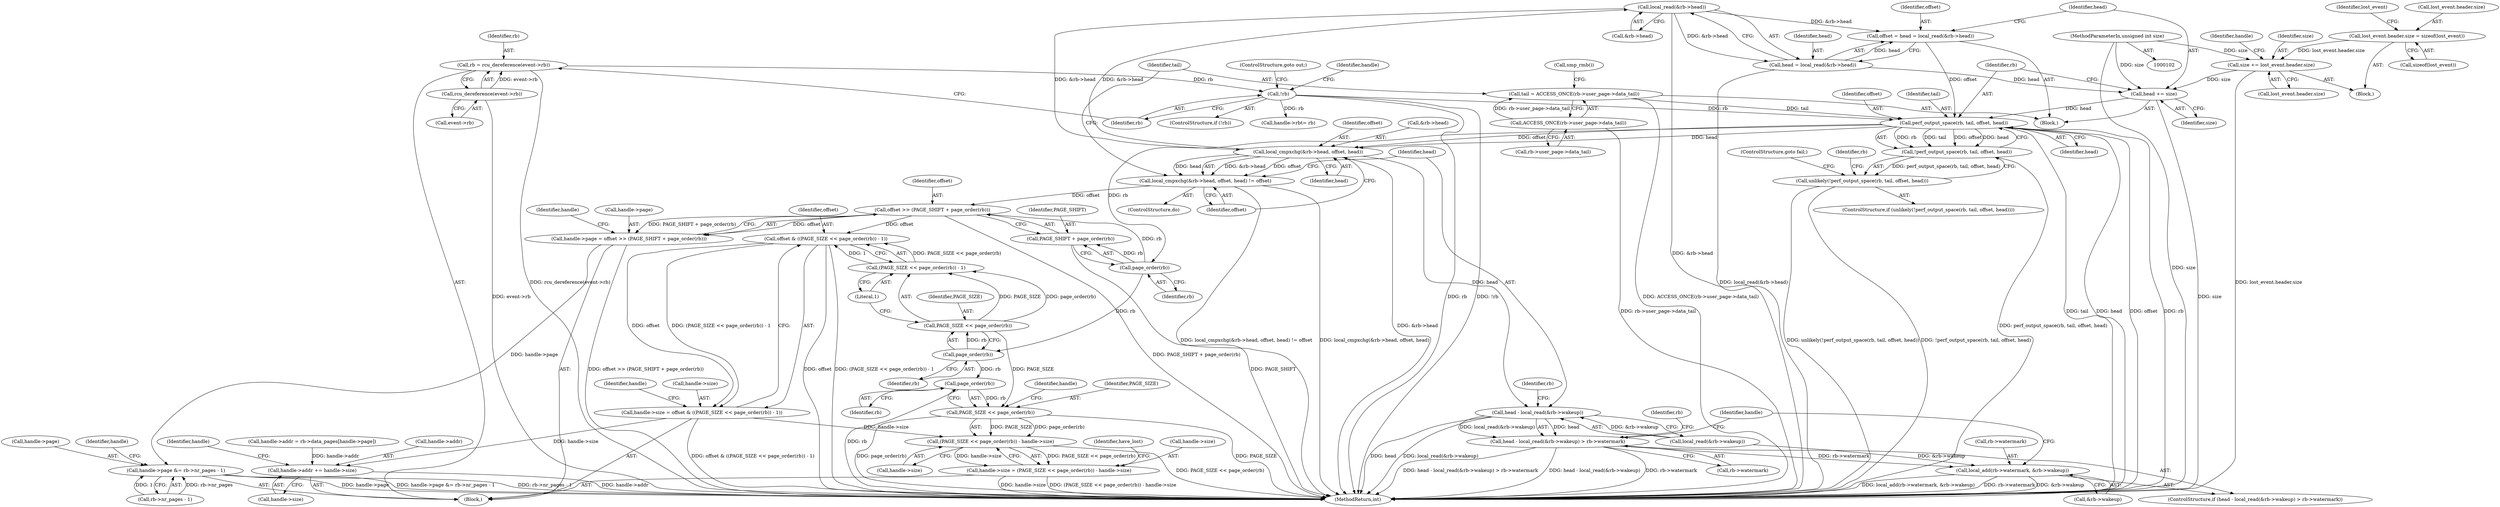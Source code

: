 digraph "0_linux_a8b0ca17b80e92faab46ee7179ba9e99ccb61233_68@API" {
"1000212" [label="(Call,local_read(&rb->head))"];
"1000230" [label="(Call,local_cmpxchg(&rb->head, offset, head))"];
"1000212" [label="(Call,local_read(&rb->head))"];
"1000223" [label="(Call,perf_output_space(rb, tail, offset, head))"];
"1000133" [label="(Call,!rb)"];
"1000126" [label="(Call,rb = rcu_dereference(event->rb))"];
"1000128" [label="(Call,rcu_dereference(event->rb))"];
"1000199" [label="(Call,tail = ACCESS_ONCE(rb->user_page->data_tail))"];
"1000201" [label="(Call,ACCESS_ONCE(rb->user_page->data_tail))"];
"1000208" [label="(Call,offset = head = local_read(&rb->head))"];
"1000210" [label="(Call,head = local_read(&rb->head))"];
"1000217" [label="(Call,head += size)"];
"1000188" [label="(Call,size += lost_event.header.size)"];
"1000172" [label="(Call,lost_event.header.size = sizeof(lost_event))"];
"1000105" [label="(MethodParameterIn,unsigned int size)"];
"1000222" [label="(Call,!perf_output_space(rb, tail, offset, head))"];
"1000221" [label="(Call,unlikely(!perf_output_space(rb, tail, offset, head)))"];
"1000229" [label="(Call,local_cmpxchg(&rb->head, offset, head) != offset)"];
"1000262" [label="(Call,offset >> (PAGE_SHIFT + page_order(rb)))"];
"1000258" [label="(Call,handle->page = offset >> (PAGE_SHIFT + page_order(rb)))"];
"1000268" [label="(Call,handle->page &= rb->nr_pages - 1)"];
"1000281" [label="(Call,offset & ((PAGE_SIZE << page_order(rb)) - 1))"];
"1000277" [label="(Call,handle->size = offset & ((PAGE_SIZE << page_order(rb)) - 1))"];
"1000300" [label="(Call,handle->addr += handle->size)"];
"1000311" [label="(Call,(PAGE_SIZE << page_order(rb)) - handle->size)"];
"1000307" [label="(Call,handle->size = (PAGE_SIZE << page_order(rb)) - handle->size)"];
"1000240" [label="(Call,head - local_read(&rb->wakeup))"];
"1000239" [label="(Call,head - local_read(&rb->wakeup) > rb->watermark)"];
"1000250" [label="(Call,local_add(rb->watermark, &rb->wakeup))"];
"1000266" [label="(Call,page_order(rb))"];
"1000264" [label="(Call,PAGE_SHIFT + page_order(rb))"];
"1000286" [label="(Call,page_order(rb))"];
"1000284" [label="(Call,PAGE_SIZE << page_order(rb))"];
"1000283" [label="(Call,(PAGE_SIZE << page_order(rb)) - 1)"];
"1000312" [label="(Call,PAGE_SIZE << page_order(rb))"];
"1000314" [label="(Call,page_order(rb))"];
"1000281" [label="(Call,offset & ((PAGE_SIZE << page_order(rb)) - 1))"];
"1000222" [label="(Call,!perf_output_space(rb, tail, offset, head))"];
"1000188" [label="(Call,size += lost_event.header.size)"];
"1000312" [label="(Call,PAGE_SIZE << page_order(rb))"];
"1000240" [label="(Call,head - local_read(&rb->wakeup))"];
"1000183" [label="(Identifier,lost_event)"];
"1000266" [label="(Call,page_order(rb))"];
"1000262" [label="(Call,offset >> (PAGE_SHIFT + page_order(rb)))"];
"1000219" [label="(Identifier,size)"];
"1000199" [label="(Call,tail = ACCESS_ONCE(rb->user_page->data_tail))"];
"1000291" [label="(Identifier,handle)"];
"1000285" [label="(Identifier,PAGE_SIZE)"];
"1000235" [label="(Identifier,offset)"];
"1000105" [label="(MethodParameterIn,unsigned int size)"];
"1000231" [label="(Call,&rb->head)"];
"1000208" [label="(Call,offset = head = local_read(&rb->head))"];
"1000300" [label="(Call,handle->addr += handle->size)"];
"1000270" [label="(Identifier,handle)"];
"1000133" [label="(Call,!rb)"];
"1000309" [label="(Identifier,handle)"];
"1000134" [label="(Identifier,rb)"];
"1000202" [label="(Call,rb->user_page->data_tail)"];
"1000128" [label="(Call,rcu_dereference(event->rb))"];
"1000227" [label="(Identifier,head)"];
"1000287" [label="(Identifier,rb)"];
"1000172" [label="(Call,lost_event.header.size = sizeof(lost_event))"];
"1000311" [label="(Call,(PAGE_SIZE << page_order(rb)) - handle->size)"];
"1000211" [label="(Identifier,head)"];
"1000230" [label="(Call,local_cmpxchg(&rb->head, offset, head))"];
"1000250" [label="(Call,local_add(rb->watermark, &rb->wakeup))"];
"1000132" [label="(ControlStructure,if (!rb))"];
"1000304" [label="(Call,handle->size)"];
"1000314" [label="(Call,page_order(rb))"];
"1000258" [label="(Call,handle->page = offset >> (PAGE_SHIFT + page_order(rb)))"];
"1000282" [label="(Identifier,offset)"];
"1000127" [label="(Identifier,rb)"];
"1000263" [label="(Identifier,offset)"];
"1000241" [label="(Identifier,head)"];
"1000269" [label="(Call,handle->page)"];
"1000239" [label="(Call,head - local_read(&rb->wakeup) > rb->watermark)"];
"1000286" [label="(Call,page_order(rb))"];
"1000200" [label="(Identifier,tail)"];
"1000320" [label="(Identifier,have_lost)"];
"1000316" [label="(Call,handle->size)"];
"1000289" [label="(Call,handle->addr = rb->data_pages[handle->page])"];
"1000223" [label="(Call,perf_output_space(rb, tail, offset, head))"];
"1000217" [label="(Call,head += size)"];
"1000135" [label="(ControlStructure,goto out;)"];
"1000108" [label="(Block,)"];
"1000308" [label="(Call,handle->size)"];
"1000171" [label="(Block,)"];
"1000267" [label="(Identifier,rb)"];
"1000288" [label="(Literal,1)"];
"1000317" [label="(Identifier,handle)"];
"1000284" [label="(Call,PAGE_SIZE << page_order(rb))"];
"1000242" [label="(Call,local_read(&rb->wakeup))"];
"1000233" [label="(Identifier,rb)"];
"1000238" [label="(ControlStructure,if (head - local_read(&rb->wakeup) > rb->watermark))"];
"1000190" [label="(Call,lost_event.header.size)"];
"1000248" [label="(Identifier,rb)"];
"1000254" [label="(Call,&rb->wakeup)"];
"1000301" [label="(Call,handle->addr)"];
"1000129" [label="(Call,event->rb)"];
"1000178" [label="(Call,sizeof(lost_event))"];
"1000138" [label="(Identifier,handle)"];
"1000272" [label="(Call,rb->nr_pages - 1)"];
"1000251" [label="(Call,rb->watermark)"];
"1000226" [label="(Identifier,offset)"];
"1000283" [label="(Call,(PAGE_SIZE << page_order(rb)) - 1)"];
"1000210" [label="(Call,head = local_read(&rb->head))"];
"1000236" [label="(Identifier,head)"];
"1000264" [label="(Call,PAGE_SHIFT + page_order(rb))"];
"1000278" [label="(Call,handle->size)"];
"1000201" [label="(Call,ACCESS_ONCE(rb->user_page->data_tail))"];
"1000268" [label="(Call,handle->page &= rb->nr_pages - 1)"];
"1000307" [label="(Call,handle->size = (PAGE_SIZE << page_order(rb)) - handle->size)"];
"1000265" [label="(Identifier,PAGE_SHIFT)"];
"1000220" [label="(ControlStructure,if (unlikely(!perf_output_space(rb, tail, offset, head))))"];
"1000197" [label="(ControlStructure,do)"];
"1000313" [label="(Identifier,PAGE_SIZE)"];
"1000209" [label="(Identifier,offset)"];
"1000136" [label="(Call,handle->rb\t= rb)"];
"1000252" [label="(Identifier,rb)"];
"1000212" [label="(Call,local_read(&rb->head))"];
"1000126" [label="(Call,rb = rcu_dereference(event->rb))"];
"1000218" [label="(Identifier,head)"];
"1000207" [label="(Call,smp_rmb())"];
"1000221" [label="(Call,unlikely(!perf_output_space(rb, tail, offset, head)))"];
"1000315" [label="(Identifier,rb)"];
"1000229" [label="(Call,local_cmpxchg(&rb->head, offset, head) != offset)"];
"1000237" [label="(Identifier,offset)"];
"1000196" [label="(Identifier,handle)"];
"1000228" [label="(ControlStructure,goto fail;)"];
"1000189" [label="(Identifier,size)"];
"1000225" [label="(Identifier,tail)"];
"1000247" [label="(Call,rb->watermark)"];
"1000173" [label="(Call,lost_event.header.size)"];
"1000259" [label="(Call,handle->page)"];
"1000224" [label="(Identifier,rb)"];
"1000198" [label="(Block,)"];
"1000279" [label="(Identifier,handle)"];
"1000260" [label="(Identifier,handle)"];
"1000213" [label="(Call,&rb->head)"];
"1000376" [label="(MethodReturn,int)"];
"1000277" [label="(Call,handle->size = offset & ((PAGE_SIZE << page_order(rb)) - 1))"];
"1000212" -> "1000210"  [label="AST: "];
"1000212" -> "1000213"  [label="CFG: "];
"1000213" -> "1000212"  [label="AST: "];
"1000210" -> "1000212"  [label="CFG: "];
"1000212" -> "1000376"  [label="DDG: &rb->head"];
"1000212" -> "1000208"  [label="DDG: &rb->head"];
"1000212" -> "1000210"  [label="DDG: &rb->head"];
"1000230" -> "1000212"  [label="DDG: &rb->head"];
"1000212" -> "1000230"  [label="DDG: &rb->head"];
"1000230" -> "1000229"  [label="AST: "];
"1000230" -> "1000236"  [label="CFG: "];
"1000231" -> "1000230"  [label="AST: "];
"1000235" -> "1000230"  [label="AST: "];
"1000236" -> "1000230"  [label="AST: "];
"1000237" -> "1000230"  [label="CFG: "];
"1000230" -> "1000376"  [label="DDG: &rb->head"];
"1000230" -> "1000229"  [label="DDG: &rb->head"];
"1000230" -> "1000229"  [label="DDG: offset"];
"1000230" -> "1000229"  [label="DDG: head"];
"1000223" -> "1000230"  [label="DDG: offset"];
"1000223" -> "1000230"  [label="DDG: head"];
"1000230" -> "1000240"  [label="DDG: head"];
"1000223" -> "1000222"  [label="AST: "];
"1000223" -> "1000227"  [label="CFG: "];
"1000224" -> "1000223"  [label="AST: "];
"1000225" -> "1000223"  [label="AST: "];
"1000226" -> "1000223"  [label="AST: "];
"1000227" -> "1000223"  [label="AST: "];
"1000222" -> "1000223"  [label="CFG: "];
"1000223" -> "1000376"  [label="DDG: tail"];
"1000223" -> "1000376"  [label="DDG: head"];
"1000223" -> "1000376"  [label="DDG: offset"];
"1000223" -> "1000376"  [label="DDG: rb"];
"1000223" -> "1000222"  [label="DDG: rb"];
"1000223" -> "1000222"  [label="DDG: tail"];
"1000223" -> "1000222"  [label="DDG: offset"];
"1000223" -> "1000222"  [label="DDG: head"];
"1000133" -> "1000223"  [label="DDG: rb"];
"1000199" -> "1000223"  [label="DDG: tail"];
"1000208" -> "1000223"  [label="DDG: offset"];
"1000217" -> "1000223"  [label="DDG: head"];
"1000223" -> "1000266"  [label="DDG: rb"];
"1000133" -> "1000132"  [label="AST: "];
"1000133" -> "1000134"  [label="CFG: "];
"1000134" -> "1000133"  [label="AST: "];
"1000135" -> "1000133"  [label="CFG: "];
"1000138" -> "1000133"  [label="CFG: "];
"1000133" -> "1000376"  [label="DDG: rb"];
"1000133" -> "1000376"  [label="DDG: !rb"];
"1000126" -> "1000133"  [label="DDG: rb"];
"1000133" -> "1000136"  [label="DDG: rb"];
"1000126" -> "1000108"  [label="AST: "];
"1000126" -> "1000128"  [label="CFG: "];
"1000127" -> "1000126"  [label="AST: "];
"1000128" -> "1000126"  [label="AST: "];
"1000134" -> "1000126"  [label="CFG: "];
"1000126" -> "1000376"  [label="DDG: rcu_dereference(event->rb)"];
"1000128" -> "1000126"  [label="DDG: event->rb"];
"1000128" -> "1000129"  [label="CFG: "];
"1000129" -> "1000128"  [label="AST: "];
"1000128" -> "1000376"  [label="DDG: event->rb"];
"1000199" -> "1000198"  [label="AST: "];
"1000199" -> "1000201"  [label="CFG: "];
"1000200" -> "1000199"  [label="AST: "];
"1000201" -> "1000199"  [label="AST: "];
"1000207" -> "1000199"  [label="CFG: "];
"1000199" -> "1000376"  [label="DDG: ACCESS_ONCE(rb->user_page->data_tail)"];
"1000201" -> "1000199"  [label="DDG: rb->user_page->data_tail"];
"1000201" -> "1000202"  [label="CFG: "];
"1000202" -> "1000201"  [label="AST: "];
"1000201" -> "1000376"  [label="DDG: rb->user_page->data_tail"];
"1000208" -> "1000198"  [label="AST: "];
"1000208" -> "1000210"  [label="CFG: "];
"1000209" -> "1000208"  [label="AST: "];
"1000210" -> "1000208"  [label="AST: "];
"1000218" -> "1000208"  [label="CFG: "];
"1000210" -> "1000208"  [label="DDG: head"];
"1000211" -> "1000210"  [label="AST: "];
"1000210" -> "1000376"  [label="DDG: local_read(&rb->head)"];
"1000210" -> "1000217"  [label="DDG: head"];
"1000217" -> "1000198"  [label="AST: "];
"1000217" -> "1000219"  [label="CFG: "];
"1000218" -> "1000217"  [label="AST: "];
"1000219" -> "1000217"  [label="AST: "];
"1000224" -> "1000217"  [label="CFG: "];
"1000217" -> "1000376"  [label="DDG: size"];
"1000188" -> "1000217"  [label="DDG: size"];
"1000105" -> "1000217"  [label="DDG: size"];
"1000188" -> "1000171"  [label="AST: "];
"1000188" -> "1000190"  [label="CFG: "];
"1000189" -> "1000188"  [label="AST: "];
"1000190" -> "1000188"  [label="AST: "];
"1000196" -> "1000188"  [label="CFG: "];
"1000188" -> "1000376"  [label="DDG: lost_event.header.size"];
"1000172" -> "1000188"  [label="DDG: lost_event.header.size"];
"1000105" -> "1000188"  [label="DDG: size"];
"1000172" -> "1000171"  [label="AST: "];
"1000172" -> "1000178"  [label="CFG: "];
"1000173" -> "1000172"  [label="AST: "];
"1000178" -> "1000172"  [label="AST: "];
"1000183" -> "1000172"  [label="CFG: "];
"1000105" -> "1000102"  [label="AST: "];
"1000105" -> "1000376"  [label="DDG: size"];
"1000222" -> "1000221"  [label="AST: "];
"1000221" -> "1000222"  [label="CFG: "];
"1000222" -> "1000376"  [label="DDG: perf_output_space(rb, tail, offset, head)"];
"1000222" -> "1000221"  [label="DDG: perf_output_space(rb, tail, offset, head)"];
"1000221" -> "1000220"  [label="AST: "];
"1000233" -> "1000221"  [label="CFG: "];
"1000228" -> "1000221"  [label="CFG: "];
"1000221" -> "1000376"  [label="DDG: unlikely(!perf_output_space(rb, tail, offset, head))"];
"1000221" -> "1000376"  [label="DDG: !perf_output_space(rb, tail, offset, head)"];
"1000229" -> "1000197"  [label="AST: "];
"1000229" -> "1000237"  [label="CFG: "];
"1000237" -> "1000229"  [label="AST: "];
"1000200" -> "1000229"  [label="CFG: "];
"1000241" -> "1000229"  [label="CFG: "];
"1000229" -> "1000376"  [label="DDG: local_cmpxchg(&rb->head, offset, head) != offset"];
"1000229" -> "1000376"  [label="DDG: local_cmpxchg(&rb->head, offset, head)"];
"1000229" -> "1000262"  [label="DDG: offset"];
"1000262" -> "1000258"  [label="AST: "];
"1000262" -> "1000264"  [label="CFG: "];
"1000263" -> "1000262"  [label="AST: "];
"1000264" -> "1000262"  [label="AST: "];
"1000258" -> "1000262"  [label="CFG: "];
"1000262" -> "1000376"  [label="DDG: PAGE_SHIFT + page_order(rb)"];
"1000262" -> "1000258"  [label="DDG: offset"];
"1000262" -> "1000258"  [label="DDG: PAGE_SHIFT + page_order(rb)"];
"1000266" -> "1000262"  [label="DDG: rb"];
"1000262" -> "1000281"  [label="DDG: offset"];
"1000258" -> "1000108"  [label="AST: "];
"1000259" -> "1000258"  [label="AST: "];
"1000270" -> "1000258"  [label="CFG: "];
"1000258" -> "1000376"  [label="DDG: offset >> (PAGE_SHIFT + page_order(rb))"];
"1000258" -> "1000268"  [label="DDG: handle->page"];
"1000268" -> "1000108"  [label="AST: "];
"1000268" -> "1000272"  [label="CFG: "];
"1000269" -> "1000268"  [label="AST: "];
"1000272" -> "1000268"  [label="AST: "];
"1000279" -> "1000268"  [label="CFG: "];
"1000268" -> "1000376"  [label="DDG: handle->page"];
"1000268" -> "1000376"  [label="DDG: handle->page &= rb->nr_pages - 1"];
"1000268" -> "1000376"  [label="DDG: rb->nr_pages - 1"];
"1000272" -> "1000268"  [label="DDG: rb->nr_pages"];
"1000272" -> "1000268"  [label="DDG: 1"];
"1000281" -> "1000277"  [label="AST: "];
"1000281" -> "1000283"  [label="CFG: "];
"1000282" -> "1000281"  [label="AST: "];
"1000283" -> "1000281"  [label="AST: "];
"1000277" -> "1000281"  [label="CFG: "];
"1000281" -> "1000376"  [label="DDG: offset"];
"1000281" -> "1000376"  [label="DDG: (PAGE_SIZE << page_order(rb)) - 1"];
"1000281" -> "1000277"  [label="DDG: offset"];
"1000281" -> "1000277"  [label="DDG: (PAGE_SIZE << page_order(rb)) - 1"];
"1000283" -> "1000281"  [label="DDG: PAGE_SIZE << page_order(rb)"];
"1000283" -> "1000281"  [label="DDG: 1"];
"1000277" -> "1000108"  [label="AST: "];
"1000278" -> "1000277"  [label="AST: "];
"1000291" -> "1000277"  [label="CFG: "];
"1000277" -> "1000376"  [label="DDG: offset & ((PAGE_SIZE << page_order(rb)) - 1)"];
"1000277" -> "1000300"  [label="DDG: handle->size"];
"1000277" -> "1000311"  [label="DDG: handle->size"];
"1000300" -> "1000108"  [label="AST: "];
"1000300" -> "1000304"  [label="CFG: "];
"1000301" -> "1000300"  [label="AST: "];
"1000304" -> "1000300"  [label="AST: "];
"1000309" -> "1000300"  [label="CFG: "];
"1000300" -> "1000376"  [label="DDG: handle->addr"];
"1000289" -> "1000300"  [label="DDG: handle->addr"];
"1000311" -> "1000307"  [label="AST: "];
"1000311" -> "1000316"  [label="CFG: "];
"1000312" -> "1000311"  [label="AST: "];
"1000316" -> "1000311"  [label="AST: "];
"1000307" -> "1000311"  [label="CFG: "];
"1000311" -> "1000376"  [label="DDG: PAGE_SIZE << page_order(rb)"];
"1000311" -> "1000307"  [label="DDG: PAGE_SIZE << page_order(rb)"];
"1000311" -> "1000307"  [label="DDG: handle->size"];
"1000312" -> "1000311"  [label="DDG: PAGE_SIZE"];
"1000312" -> "1000311"  [label="DDG: page_order(rb)"];
"1000307" -> "1000108"  [label="AST: "];
"1000308" -> "1000307"  [label="AST: "];
"1000320" -> "1000307"  [label="CFG: "];
"1000307" -> "1000376"  [label="DDG: (PAGE_SIZE << page_order(rb)) - handle->size"];
"1000307" -> "1000376"  [label="DDG: handle->size"];
"1000240" -> "1000239"  [label="AST: "];
"1000240" -> "1000242"  [label="CFG: "];
"1000241" -> "1000240"  [label="AST: "];
"1000242" -> "1000240"  [label="AST: "];
"1000248" -> "1000240"  [label="CFG: "];
"1000240" -> "1000376"  [label="DDG: local_read(&rb->wakeup)"];
"1000240" -> "1000376"  [label="DDG: head"];
"1000240" -> "1000239"  [label="DDG: head"];
"1000240" -> "1000239"  [label="DDG: local_read(&rb->wakeup)"];
"1000242" -> "1000240"  [label="DDG: &rb->wakeup"];
"1000239" -> "1000238"  [label="AST: "];
"1000239" -> "1000247"  [label="CFG: "];
"1000247" -> "1000239"  [label="AST: "];
"1000252" -> "1000239"  [label="CFG: "];
"1000260" -> "1000239"  [label="CFG: "];
"1000239" -> "1000376"  [label="DDG: head - local_read(&rb->wakeup) > rb->watermark"];
"1000239" -> "1000376"  [label="DDG: head - local_read(&rb->wakeup)"];
"1000239" -> "1000376"  [label="DDG: rb->watermark"];
"1000239" -> "1000250"  [label="DDG: rb->watermark"];
"1000250" -> "1000238"  [label="AST: "];
"1000250" -> "1000254"  [label="CFG: "];
"1000251" -> "1000250"  [label="AST: "];
"1000254" -> "1000250"  [label="AST: "];
"1000260" -> "1000250"  [label="CFG: "];
"1000250" -> "1000376"  [label="DDG: rb->watermark"];
"1000250" -> "1000376"  [label="DDG: &rb->wakeup"];
"1000250" -> "1000376"  [label="DDG: local_add(rb->watermark, &rb->wakeup)"];
"1000242" -> "1000250"  [label="DDG: &rb->wakeup"];
"1000266" -> "1000264"  [label="AST: "];
"1000266" -> "1000267"  [label="CFG: "];
"1000267" -> "1000266"  [label="AST: "];
"1000264" -> "1000266"  [label="CFG: "];
"1000266" -> "1000264"  [label="DDG: rb"];
"1000266" -> "1000286"  [label="DDG: rb"];
"1000265" -> "1000264"  [label="AST: "];
"1000264" -> "1000376"  [label="DDG: PAGE_SHIFT"];
"1000286" -> "1000284"  [label="AST: "];
"1000286" -> "1000287"  [label="CFG: "];
"1000287" -> "1000286"  [label="AST: "];
"1000284" -> "1000286"  [label="CFG: "];
"1000286" -> "1000284"  [label="DDG: rb"];
"1000286" -> "1000314"  [label="DDG: rb"];
"1000284" -> "1000283"  [label="AST: "];
"1000285" -> "1000284"  [label="AST: "];
"1000288" -> "1000284"  [label="CFG: "];
"1000284" -> "1000283"  [label="DDG: PAGE_SIZE"];
"1000284" -> "1000283"  [label="DDG: page_order(rb)"];
"1000284" -> "1000312"  [label="DDG: PAGE_SIZE"];
"1000283" -> "1000288"  [label="CFG: "];
"1000288" -> "1000283"  [label="AST: "];
"1000312" -> "1000314"  [label="CFG: "];
"1000313" -> "1000312"  [label="AST: "];
"1000314" -> "1000312"  [label="AST: "];
"1000317" -> "1000312"  [label="CFG: "];
"1000312" -> "1000376"  [label="DDG: PAGE_SIZE"];
"1000312" -> "1000376"  [label="DDG: page_order(rb)"];
"1000314" -> "1000312"  [label="DDG: rb"];
"1000314" -> "1000315"  [label="CFG: "];
"1000315" -> "1000314"  [label="AST: "];
"1000314" -> "1000376"  [label="DDG: rb"];
}
